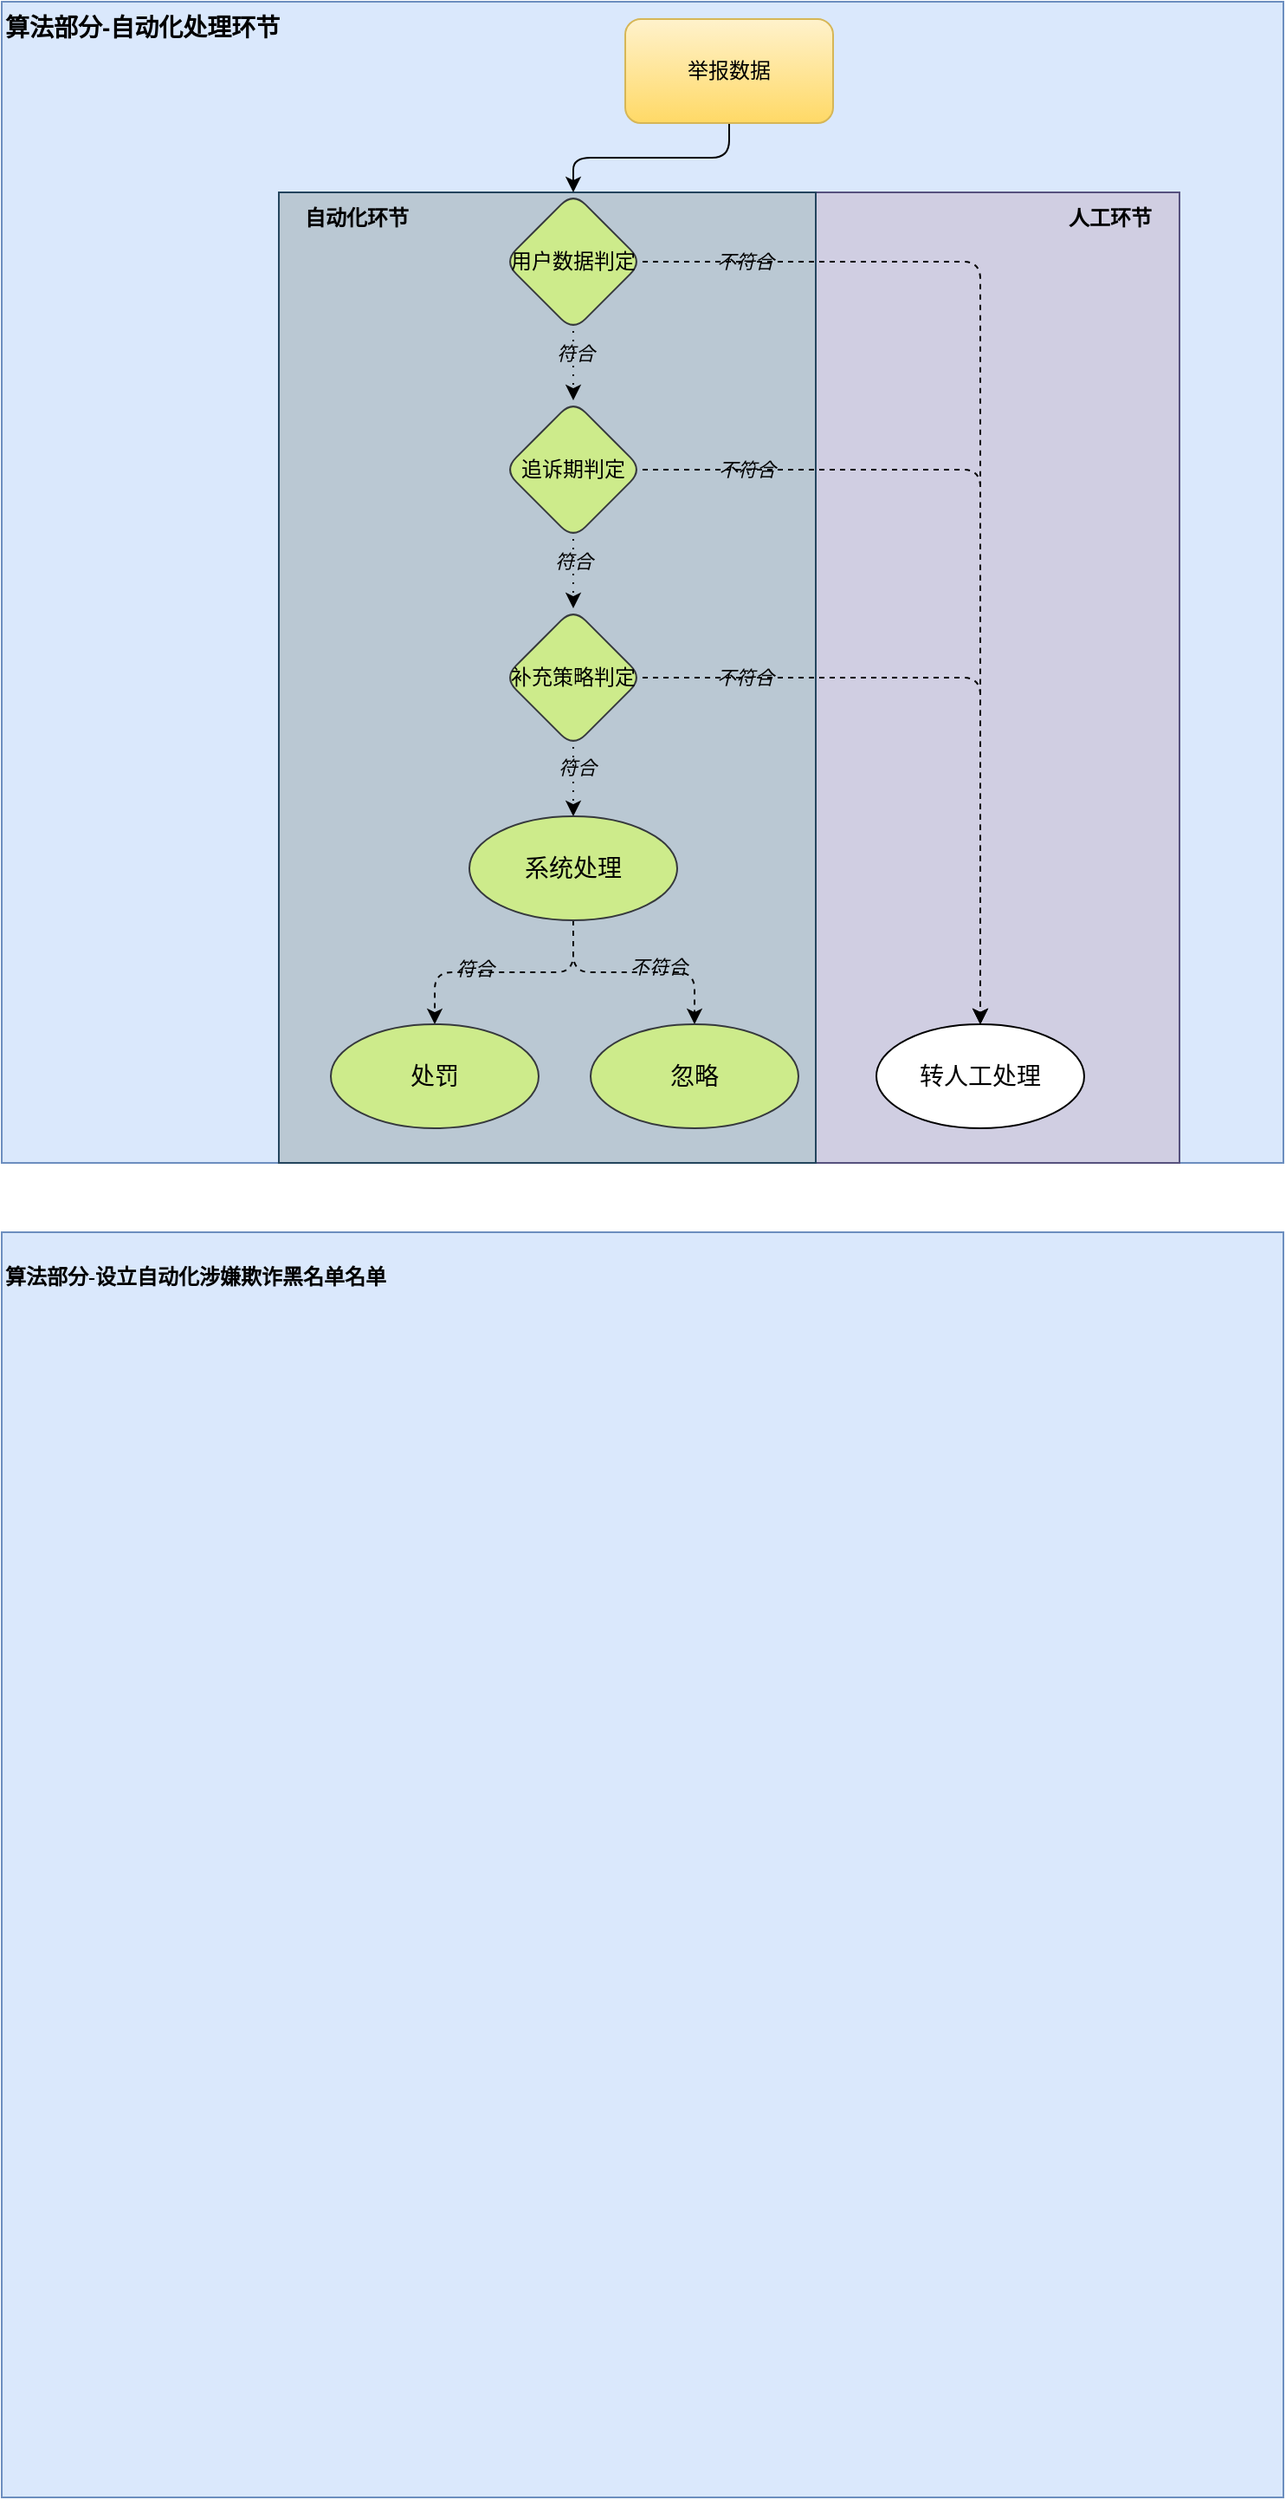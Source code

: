 <mxfile version="16.2.7" type="github">
  <diagram id="K8bH0kipLZ9rEDlnG2lr" name="Page-1">
    <mxGraphModel dx="2258" dy="784" grid="1" gridSize="10" guides="1" tooltips="1" connect="1" arrows="1" fold="1" page="1" pageScale="1" pageWidth="850" pageHeight="1400" math="0" shadow="0">
      <root>
        <mxCell id="0" />
        <mxCell id="1" parent="0" />
        <mxCell id="Bgl1Vfubp7OZOoUCv1JT-42" value="&lt;p class=&quot;MsoNormal&quot; style=&quot;font-size: 12px&quot;&gt;&lt;span style=&quot;font-size: 12px&quot;&gt;&lt;span style=&quot;font-size: 12px&quot;&gt;&lt;font face=&quot;宋体&quot; style=&quot;font-size: 12px ; line-height: 1.2&quot;&gt;算法部分-设立自动化涉嫌欺诈黑名单名单&lt;/font&gt;&lt;/span&gt;&lt;/span&gt;&lt;/p&gt;" style="rounded=0;whiteSpace=wrap;html=1;labelBackgroundColor=none;labelBorderColor=none;verticalAlign=top;align=left;fontStyle=1;fontSize=12;labelPosition=center;verticalLabelPosition=middle;fillColor=#dae8fc;strokeColor=#6c8ebf;" vertex="1" parent="1">
          <mxGeometry x="-810" y="740" width="740" height="730" as="geometry" />
        </mxCell>
        <mxCell id="Bgl1Vfubp7OZOoUCv1JT-1" value="算法部分-自动化处理环节" style="text;html=1;strokeColor=#6c8ebf;fillColor=#dae8fc;align=left;verticalAlign=top;whiteSpace=wrap;fontSize=14;fontStyle=1" vertex="1" parent="1">
          <mxGeometry x="-810" y="30" width="740" height="670" as="geometry" />
        </mxCell>
        <mxCell id="Bgl1Vfubp7OZOoUCv1JT-38" value="" style="edgeStyle=orthogonalEdgeStyle;rounded=1;orthogonalLoop=1;jettySize=auto;html=1;labelBackgroundColor=default;" edge="1" parent="1" source="Bgl1Vfubp7OZOoUCv1JT-31" target="Bgl1Vfubp7OZOoUCv1JT-12">
          <mxGeometry relative="1" as="geometry" />
        </mxCell>
        <mxCell id="Bgl1Vfubp7OZOoUCv1JT-39" value="" style="edgeStyle=orthogonalEdgeStyle;rounded=1;orthogonalLoop=1;jettySize=auto;html=1;labelBackgroundColor=default;" edge="1" parent="1" source="Bgl1Vfubp7OZOoUCv1JT-31" target="Bgl1Vfubp7OZOoUCv1JT-12">
          <mxGeometry relative="1" as="geometry" />
        </mxCell>
        <mxCell id="Bgl1Vfubp7OZOoUCv1JT-31" value="" style="rounded=0;whiteSpace=wrap;fillColor=#d0cee2;strokeColor=#56517e;" vertex="1" parent="1">
          <mxGeometry x="-360" y="140" width="230" height="560" as="geometry" />
        </mxCell>
        <mxCell id="Bgl1Vfubp7OZOoUCv1JT-30" value="" style="rounded=0;whiteSpace=wrap;html=1;fillColor=#bac8d3;strokeColor=#23445d;" vertex="1" parent="1">
          <mxGeometry x="-650" y="140" width="310" height="560" as="geometry" />
        </mxCell>
        <mxCell id="Bgl1Vfubp7OZOoUCv1JT-9" value="" style="edgeStyle=orthogonalEdgeStyle;rounded=1;orthogonalLoop=1;jettySize=auto;html=1;" edge="1" parent="1" source="Bgl1Vfubp7OZOoUCv1JT-2" target="Bgl1Vfubp7OZOoUCv1JT-8">
          <mxGeometry relative="1" as="geometry" />
        </mxCell>
        <mxCell id="Bgl1Vfubp7OZOoUCv1JT-2" value="举报数据" style="rounded=1;whiteSpace=wrap;html=1;fillColor=#fff2cc;gradientColor=#ffd966;strokeColor=#d6b656;" vertex="1" parent="1">
          <mxGeometry x="-450" y="40" width="120" height="60" as="geometry" />
        </mxCell>
        <mxCell id="Bgl1Vfubp7OZOoUCv1JT-11" value="" style="edgeStyle=orthogonalEdgeStyle;rounded=0;orthogonalLoop=1;jettySize=auto;html=1;entryX=0.5;entryY=0;entryDx=0;entryDy=0;dashed=1;dashPattern=1 4;" edge="1" parent="1" source="Bgl1Vfubp7OZOoUCv1JT-8" target="Bgl1Vfubp7OZOoUCv1JT-10">
          <mxGeometry relative="1" as="geometry" />
        </mxCell>
        <mxCell id="Bgl1Vfubp7OZOoUCv1JT-22" value="符合" style="edgeLabel;html=1;align=center;verticalAlign=middle;resizable=0;points=[];labelBackgroundColor=none;fontStyle=2" vertex="1" connectable="0" parent="Bgl1Vfubp7OZOoUCv1JT-11">
          <mxGeometry x="-0.362" y="1" relative="1" as="geometry">
            <mxPoint as="offset" />
          </mxGeometry>
        </mxCell>
        <mxCell id="Bgl1Vfubp7OZOoUCv1JT-19" value="" style="edgeStyle=orthogonalEdgeStyle;rounded=1;orthogonalLoop=1;jettySize=auto;html=1;entryX=0.5;entryY=0;entryDx=0;entryDy=0;labelBackgroundColor=default;dashed=1;" edge="1" parent="1" source="Bgl1Vfubp7OZOoUCv1JT-8" target="Bgl1Vfubp7OZOoUCv1JT-18">
          <mxGeometry relative="1" as="geometry">
            <mxPoint x="-360" y="200" as="targetPoint" />
          </mxGeometry>
        </mxCell>
        <mxCell id="Bgl1Vfubp7OZOoUCv1JT-21" value="不符合" style="edgeLabel;align=center;verticalAlign=middle;resizable=0;points=[];labelBackgroundColor=none;labelBorderColor=none;fontStyle=2;html=1;" vertex="1" connectable="0" parent="Bgl1Vfubp7OZOoUCv1JT-19">
          <mxGeometry x="-0.827" relative="1" as="geometry">
            <mxPoint x="4" as="offset" />
          </mxGeometry>
        </mxCell>
        <mxCell id="Bgl1Vfubp7OZOoUCv1JT-8" value="&lt;span&gt;用户数据判定&lt;/span&gt;" style="rhombus;whiteSpace=wrap;html=1;rounded=1;fillColor=#cdeb8b;strokeColor=#36393d;" vertex="1" parent="1">
          <mxGeometry x="-520" y="140" width="80" height="80" as="geometry" />
        </mxCell>
        <mxCell id="Bgl1Vfubp7OZOoUCv1JT-13" value="" style="edgeStyle=orthogonalEdgeStyle;rounded=0;orthogonalLoop=1;jettySize=auto;html=1;dashed=1;dashPattern=1 4;" edge="1" parent="1" source="Bgl1Vfubp7OZOoUCv1JT-10" target="Bgl1Vfubp7OZOoUCv1JT-12">
          <mxGeometry relative="1" as="geometry" />
        </mxCell>
        <mxCell id="Bgl1Vfubp7OZOoUCv1JT-23" value="符合" style="edgeLabel;html=1;align=center;verticalAlign=middle;resizable=0;points=[];labelBackgroundColor=none;fontStyle=2" vertex="1" connectable="0" parent="Bgl1Vfubp7OZOoUCv1JT-13">
          <mxGeometry x="-0.382" relative="1" as="geometry">
            <mxPoint as="offset" />
          </mxGeometry>
        </mxCell>
        <mxCell id="Bgl1Vfubp7OZOoUCv1JT-24" value="" style="edgeStyle=orthogonalEdgeStyle;rounded=1;orthogonalLoop=1;jettySize=auto;html=1;entryX=0.5;entryY=0;entryDx=0;entryDy=0;dashed=1;" edge="1" parent="1" source="Bgl1Vfubp7OZOoUCv1JT-10" target="Bgl1Vfubp7OZOoUCv1JT-18">
          <mxGeometry relative="1" as="geometry">
            <mxPoint x="-360" y="300" as="targetPoint" />
          </mxGeometry>
        </mxCell>
        <mxCell id="Bgl1Vfubp7OZOoUCv1JT-25" value="不符合" style="edgeLabel;html=1;align=center;verticalAlign=middle;resizable=0;points=[];labelBackgroundColor=none;fontStyle=2" vertex="1" connectable="0" parent="Bgl1Vfubp7OZOoUCv1JT-24">
          <mxGeometry x="-0.789" y="-3" relative="1" as="geometry">
            <mxPoint x="5" y="-3" as="offset" />
          </mxGeometry>
        </mxCell>
        <mxCell id="Bgl1Vfubp7OZOoUCv1JT-10" value="追诉期&lt;span&gt;判定&lt;/span&gt;" style="rhombus;whiteSpace=wrap;html=1;rounded=1;fillColor=#cdeb8b;strokeColor=#36393d;" vertex="1" parent="1">
          <mxGeometry x="-520" y="260" width="80" height="80" as="geometry" />
        </mxCell>
        <mxCell id="Bgl1Vfubp7OZOoUCv1JT-17" value="" style="edgeStyle=orthogonalEdgeStyle;rounded=0;orthogonalLoop=1;jettySize=auto;html=1;dashed=1;dashPattern=1 4;" edge="1" parent="1" source="Bgl1Vfubp7OZOoUCv1JT-12" target="Bgl1Vfubp7OZOoUCv1JT-16">
          <mxGeometry relative="1" as="geometry" />
        </mxCell>
        <mxCell id="Bgl1Vfubp7OZOoUCv1JT-29" value="符合" style="edgeLabel;html=1;align=center;verticalAlign=middle;resizable=0;points=[];labelBackgroundColor=none;fontStyle=2" vertex="1" connectable="0" parent="Bgl1Vfubp7OZOoUCv1JT-17">
          <mxGeometry x="-0.426" y="2" relative="1" as="geometry">
            <mxPoint as="offset" />
          </mxGeometry>
        </mxCell>
        <mxCell id="Bgl1Vfubp7OZOoUCv1JT-26" value="" style="edgeStyle=orthogonalEdgeStyle;rounded=1;orthogonalLoop=1;jettySize=auto;html=1;dashed=1;entryX=0.5;entryY=0;entryDx=0;entryDy=0;" edge="1" parent="1" source="Bgl1Vfubp7OZOoUCv1JT-12" target="Bgl1Vfubp7OZOoUCv1JT-18">
          <mxGeometry relative="1" as="geometry">
            <mxPoint x="-270" y="510" as="targetPoint" />
          </mxGeometry>
        </mxCell>
        <mxCell id="Bgl1Vfubp7OZOoUCv1JT-27" value="不符合" style="edgeLabel;html=1;align=center;verticalAlign=middle;resizable=0;points=[];labelBackgroundColor=none;fontStyle=2" vertex="1" connectable="0" parent="Bgl1Vfubp7OZOoUCv1JT-26">
          <mxGeometry x="-0.708" y="1" relative="1" as="geometry">
            <mxPoint x="1" y="1" as="offset" />
          </mxGeometry>
        </mxCell>
        <mxCell id="Bgl1Vfubp7OZOoUCv1JT-12" value="补充策略&lt;span&gt;判定&lt;/span&gt;" style="rhombus;whiteSpace=wrap;html=1;rounded=1;fillColor=#cdeb8b;strokeColor=#36393d;" vertex="1" parent="1">
          <mxGeometry x="-520" y="380" width="80" height="80" as="geometry" />
        </mxCell>
        <mxCell id="Bgl1Vfubp7OZOoUCv1JT-35" value="" style="edgeStyle=orthogonalEdgeStyle;rounded=1;orthogonalLoop=1;jettySize=auto;html=1;labelBackgroundColor=default;dashed=1;" edge="1" parent="1" source="Bgl1Vfubp7OZOoUCv1JT-16" target="Bgl1Vfubp7OZOoUCv1JT-34">
          <mxGeometry relative="1" as="geometry" />
        </mxCell>
        <mxCell id="Bgl1Vfubp7OZOoUCv1JT-41" value="不符合" style="edgeLabel;html=1;align=center;verticalAlign=middle;resizable=0;points=[];labelBackgroundColor=none;fontStyle=2" vertex="1" connectable="0" parent="Bgl1Vfubp7OZOoUCv1JT-35">
          <mxGeometry x="0.217" y="3" relative="1" as="geometry">
            <mxPoint as="offset" />
          </mxGeometry>
        </mxCell>
        <mxCell id="Bgl1Vfubp7OZOoUCv1JT-37" value="" style="edgeStyle=orthogonalEdgeStyle;rounded=1;orthogonalLoop=1;jettySize=auto;html=1;labelBackgroundColor=default;dashed=1;" edge="1" parent="1" source="Bgl1Vfubp7OZOoUCv1JT-16" target="Bgl1Vfubp7OZOoUCv1JT-36">
          <mxGeometry relative="1" as="geometry" />
        </mxCell>
        <mxCell id="Bgl1Vfubp7OZOoUCv1JT-40" value="&lt;span style=&quot;&quot;&gt;符合&lt;/span&gt;" style="edgeLabel;html=1;align=center;verticalAlign=middle;resizable=0;points=[];labelBackgroundColor=none;fontStyle=2" vertex="1" connectable="0" parent="Bgl1Vfubp7OZOoUCv1JT-37">
          <mxGeometry x="0.246" y="-2" relative="1" as="geometry">
            <mxPoint as="offset" />
          </mxGeometry>
        </mxCell>
        <mxCell id="Bgl1Vfubp7OZOoUCv1JT-16" value="&lt;span style=&quot;font-size: 14px&quot;&gt;系统处理&lt;/span&gt;" style="ellipse;whiteSpace=wrap;html=1;rounded=1;fillColor=#cdeb8b;strokeColor=#36393d;" vertex="1" parent="1">
          <mxGeometry x="-540" y="500" width="120" height="60" as="geometry" />
        </mxCell>
        <mxCell id="Bgl1Vfubp7OZOoUCv1JT-18" value="&lt;span style=&quot;font-size: 14px&quot;&gt;转人工处理&lt;/span&gt;" style="ellipse;whiteSpace=wrap;html=1;rounded=1;" vertex="1" parent="1">
          <mxGeometry x="-305" y="620" width="120" height="60" as="geometry" />
        </mxCell>
        <mxCell id="Bgl1Vfubp7OZOoUCv1JT-32" value="自动化环节" style="text;html=1;strokeColor=none;fillColor=none;align=center;verticalAlign=middle;whiteSpace=wrap;rounded=0;fontStyle=1" vertex="1" parent="1">
          <mxGeometry x="-650" y="140" width="90" height="30" as="geometry" />
        </mxCell>
        <mxCell id="Bgl1Vfubp7OZOoUCv1JT-33" value="人工环节" style="text;html=1;strokeColor=none;fillColor=none;align=center;verticalAlign=middle;whiteSpace=wrap;rounded=0;fontStyle=1" vertex="1" parent="1">
          <mxGeometry x="-210" y="140" width="80" height="30" as="geometry" />
        </mxCell>
        <mxCell id="Bgl1Vfubp7OZOoUCv1JT-34" value="&lt;p class=&quot;MsoNormal&quot;&gt;&lt;span&gt;&lt;span style=&quot;font-size: 10.5pt&quot;&gt;&lt;font face=&quot;宋体&quot;&gt;忽略&lt;/font&gt;&lt;/span&gt;&lt;/span&gt;&lt;/p&gt;" style="ellipse;whiteSpace=wrap;html=1;rounded=1;fillColor=#cdeb8b;strokeColor=#36393d;fontStyle=0" vertex="1" parent="1">
          <mxGeometry x="-470" y="620" width="120" height="60" as="geometry" />
        </mxCell>
        <mxCell id="Bgl1Vfubp7OZOoUCv1JT-36" value="&lt;p class=&quot;MsoNormal&quot;&gt;&lt;span&gt;&lt;span style=&quot;font-size: 10.5pt&quot;&gt;&lt;font face=&quot;宋体&quot;&gt;处罚&lt;/font&gt;&lt;/span&gt;&lt;/span&gt;&lt;/p&gt;" style="ellipse;whiteSpace=wrap;html=1;rounded=1;fillColor=#cdeb8b;strokeColor=#36393d;fontStyle=0" vertex="1" parent="1">
          <mxGeometry x="-620" y="620" width="120" height="60" as="geometry" />
        </mxCell>
      </root>
    </mxGraphModel>
  </diagram>
</mxfile>
